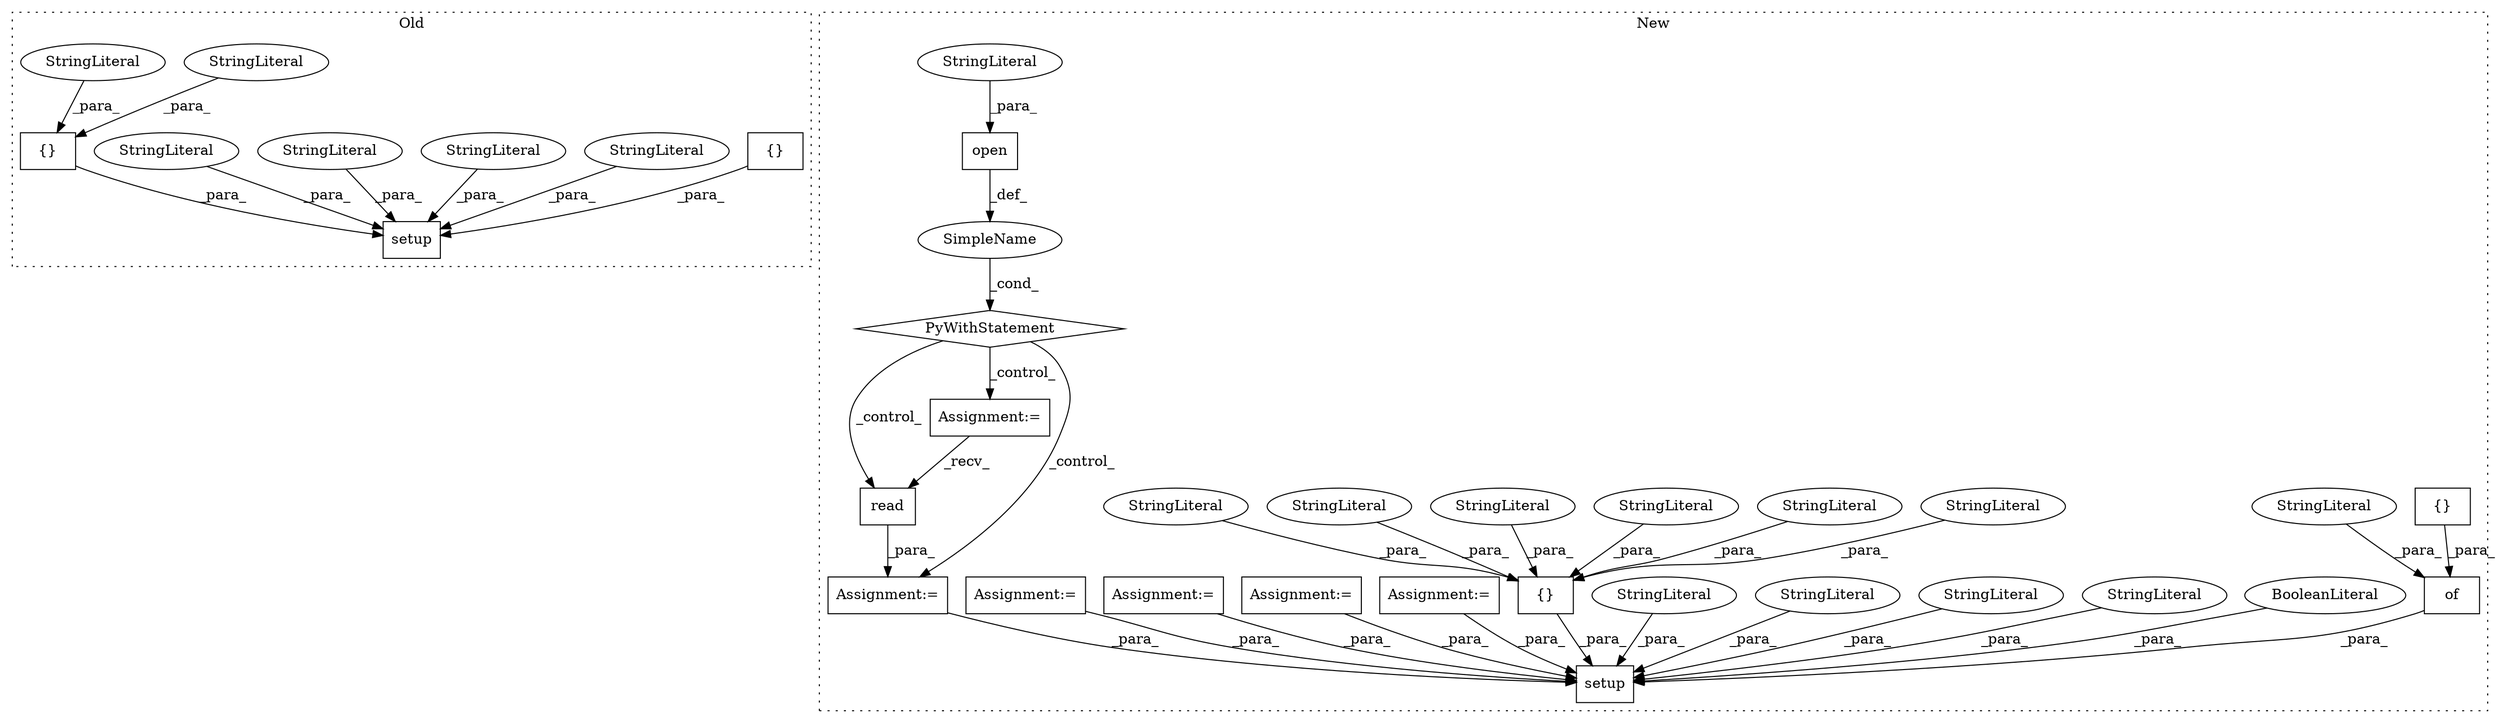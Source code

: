 digraph G {
subgraph cluster0 {
1 [label="setup" a="32" s="116,320" l="6,1" shape="box"];
3 [label="{}" a="4" s="301" l="2" shape="box"];
4 [label="StringLiteral" a="45" s="179" l="12" shape="ellipse"];
5 [label="StringLiteral" a="45" s="135" l="8" shape="ellipse"];
6 [label="StringLiteral" a="45" s="122" l="12" shape="ellipse"];
7 [label="StringLiteral" a="45" s="144" l="34" shape="ellipse"];
17 [label="{}" a="4" s="204,220" l="1,1" shape="box"];
23 [label="StringLiteral" a="45" s="205" l="7" shape="ellipse"];
26 [label="StringLiteral" a="45" s="213" l="7" shape="ellipse"];
label = "Old";
style="dotted";
}
subgraph cluster1 {
2 [label="of" a="32" s="547,634" l="3,1" shape="box"];
8 [label="{}" a="4" s="601,633" l="1,1" shape="box"];
9 [label="StringLiteral" a="45" s="550" l="7" shape="ellipse"];
10 [label="setup" a="32" s="746,1220" l="6,1" shape="box"];
11 [label="read" a="32" s="717" l="6" shape="box"];
12 [label="BooleanLiteral" a="9" s="851" l="4" shape="ellipse"];
13 [label="StringLiteral" a="45" s="785" l="15" shape="ellipse"];
14 [label="StringLiteral" a="45" s="835" l="15" shape="ellipse"];
15 [label="StringLiteral" a="45" s="805" l="12" shape="ellipse"];
16 [label="StringLiteral" a="45" s="752" l="12" shape="ellipse"];
18 [label="SimpleName" a="42" s="" l="" shape="ellipse"];
19 [label="PyWithStatement" a="104" s="641,672" l="10,2" shape="diamond"];
20 [label="{}" a="4" s="956,1219" l="1,1" shape="box"];
21 [label="StringLiteral" a="45" s="1032" l="33" shape="ellipse"];
22 [label="StringLiteral" a="45" s="995" l="36" shape="ellipse"];
24 [label="StringLiteral" a="45" s="1066" l="39" shape="ellipse"];
25 [label="StringLiteral" a="45" s="1106" l="52" shape="ellipse"];
27 [label="StringLiteral" a="45" s="1159" l="60" shape="ellipse"];
28 [label="StringLiteral" a="45" s="957" l="37" shape="ellipse"];
29 [label="Assignment:=" a="7" s="687" l="2" shape="box"];
30 [label="Assignment:=" a="7" s="280" l="1" shape="box"];
31 [label="Assignment:=" a="7" s="713" l="1" shape="box"];
32 [label="Assignment:=" a="7" s="208" l="16" shape="box"];
33 [label="Assignment:=" a="7" s="395" l="1" shape="box"];
34 [label="Assignment:=" a="7" s="337" l="1" shape="box"];
35 [label="open" a="32" s="651,671" l="5,1" shape="box"];
36 [label="StringLiteral" a="45" s="668" l="3" shape="ellipse"];
label = "New";
style="dotted";
}
2 -> 10 [label="_para_"];
3 -> 1 [label="_para_"];
4 -> 1 [label="_para_"];
5 -> 1 [label="_para_"];
6 -> 1 [label="_para_"];
7 -> 1 [label="_para_"];
8 -> 2 [label="_para_"];
9 -> 2 [label="_para_"];
11 -> 31 [label="_para_"];
12 -> 10 [label="_para_"];
13 -> 10 [label="_para_"];
14 -> 10 [label="_para_"];
15 -> 10 [label="_para_"];
16 -> 10 [label="_para_"];
17 -> 1 [label="_para_"];
18 -> 19 [label="_cond_"];
19 -> 29 [label="_control_"];
19 -> 11 [label="_control_"];
19 -> 31 [label="_control_"];
20 -> 10 [label="_para_"];
21 -> 20 [label="_para_"];
22 -> 20 [label="_para_"];
23 -> 17 [label="_para_"];
24 -> 20 [label="_para_"];
25 -> 20 [label="_para_"];
26 -> 17 [label="_para_"];
27 -> 20 [label="_para_"];
28 -> 20 [label="_para_"];
29 -> 11 [label="_recv_"];
30 -> 10 [label="_para_"];
31 -> 10 [label="_para_"];
32 -> 10 [label="_para_"];
33 -> 10 [label="_para_"];
34 -> 10 [label="_para_"];
35 -> 18 [label="_def_"];
36 -> 35 [label="_para_"];
}